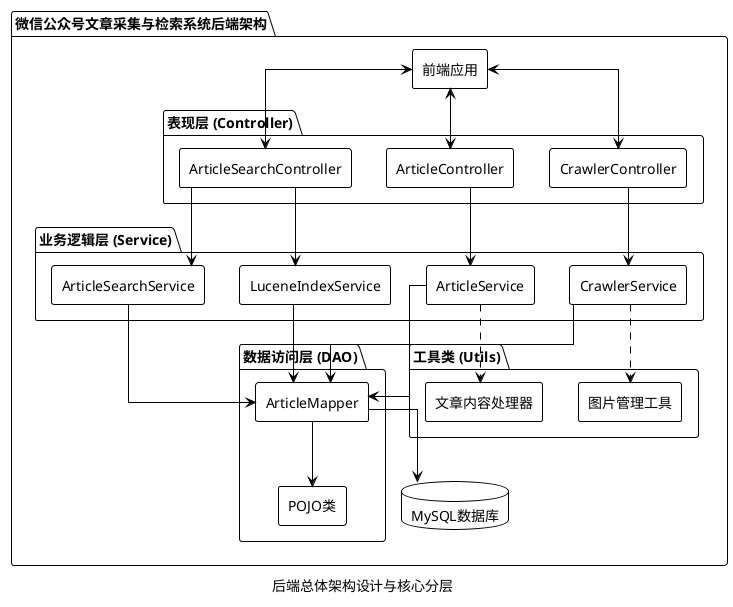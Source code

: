@startuml
!theme plain
skinparam componentStyle rectangle
skinparam linetype ortho

package "微信公众号文章采集与检索系统后端架构" {
  [前端应用] as Frontend

  package "表现层 (Controller)" {
    [ArticleSearchController] as ASC
    [CrawlerController] as CC
    [ArticleController] as AC
  }
  
  package "业务逻辑层 (Service)" {
    [LuceneIndexService] as LIS
    [ArticleSearchService] as ASS
    [CrawlerService] as CS
    [ArticleService] as AS
  }
  
  package "数据访问层 (DAO)" {
    [ArticleMapper] as AM
    [POJO类] as POJO
  }
  
  package "工具类 (Utils)" {
    [文章内容处理器] as CP
    [图片管理工具] as IMT
  }
  
  database "MySQL数据库" as DB
  
  ' 连接关系
  Frontend <--> CC
  Frontend <--> AC
  Frontend <--> ASC
  
  CC --> CS
  AC --> AS
  ASC --> ASS
  ASC --> LIS
  
  CS --> AM
  AS --> AM
  ASS --> AM
  LIS --> AM
  
  CS ..> IMT
  AS ..> CP
  
  AM --> POJO
  AM --> DB
}

caption "后端总体架构设计与核心分层"
@enduml
